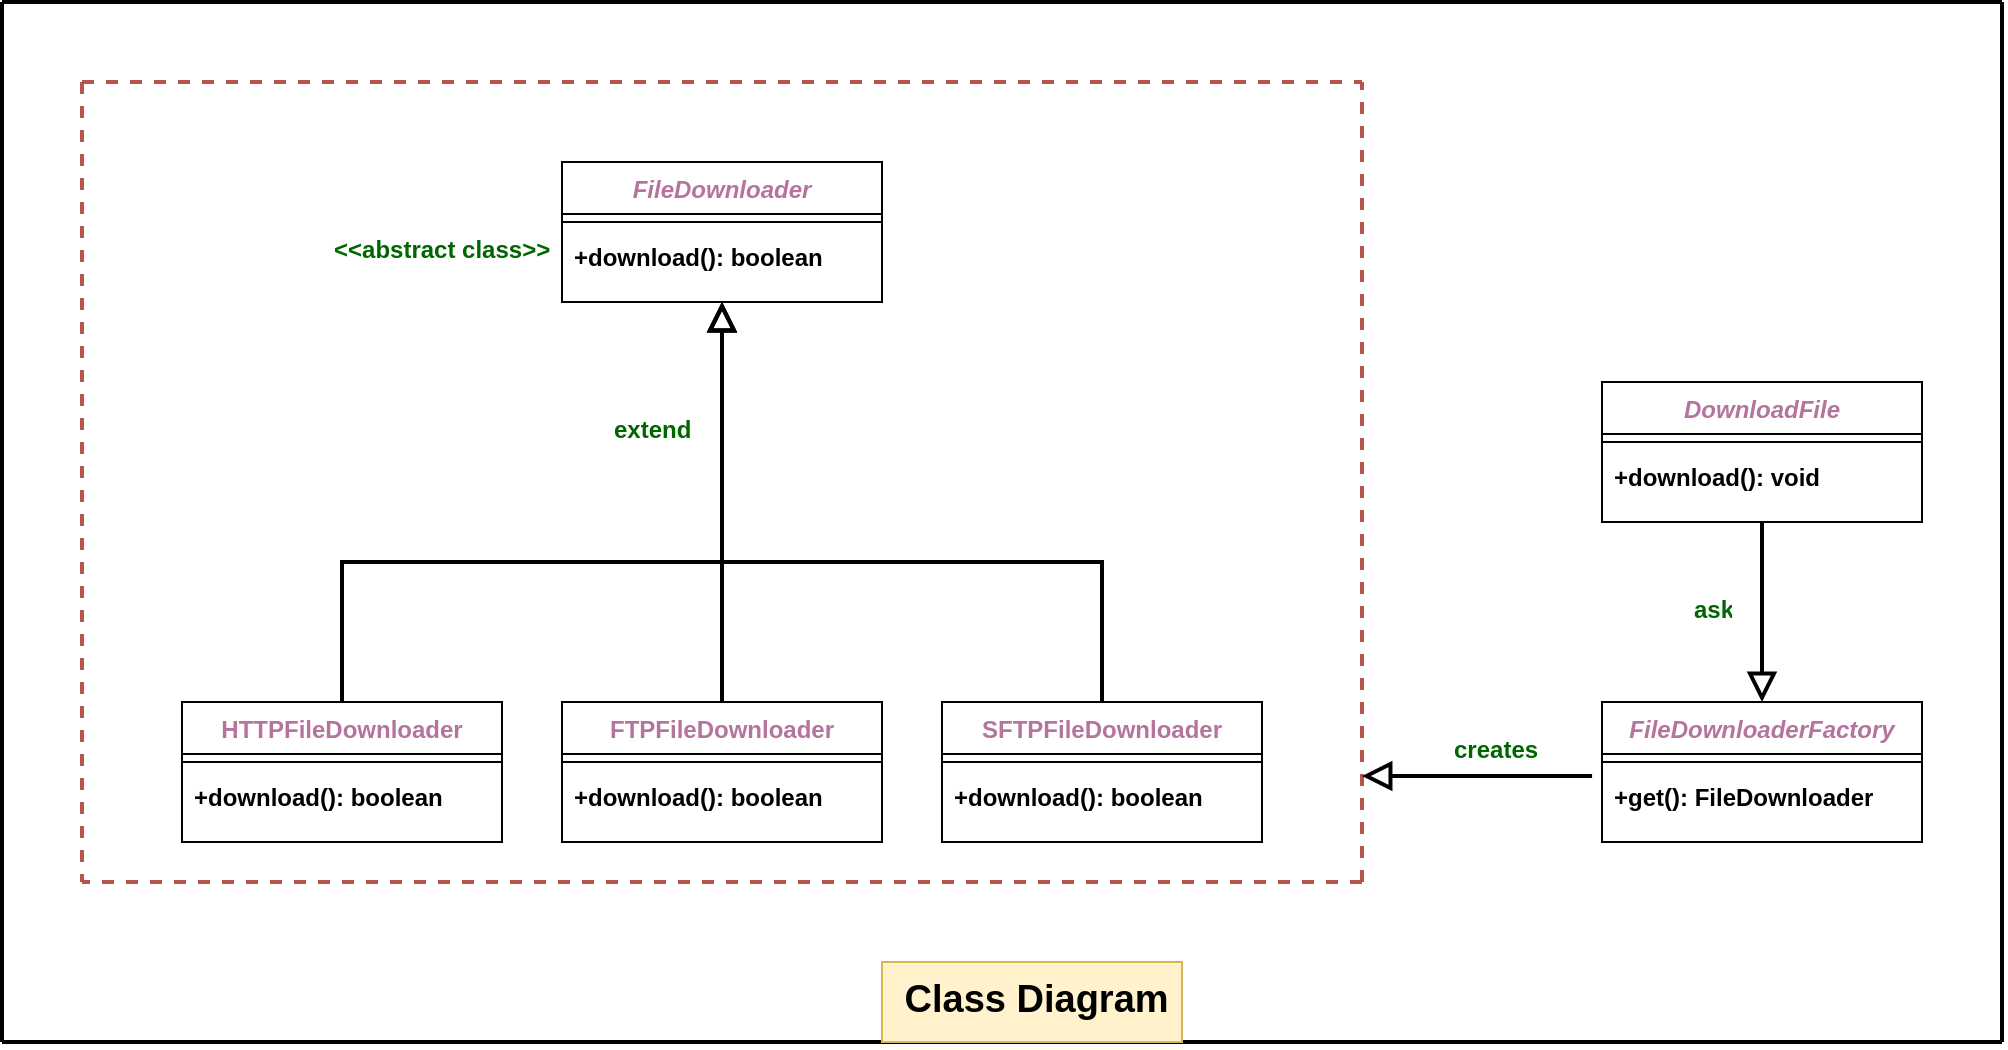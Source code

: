 <mxfile version="12.8.1" type="device"><diagram id="C5RBs43oDa-KdzZeNtuy" name="Page-1"><mxGraphModel dx="1253" dy="1663" grid="1" gridSize="10" guides="1" tooltips="1" connect="1" arrows="1" fold="1" page="1" pageScale="1" pageWidth="827" pageHeight="1169" math="0" shadow="0"><root><mxCell id="WIyWlLk6GJQsqaUBKTNV-0"/><mxCell id="WIyWlLk6GJQsqaUBKTNV-1" parent="WIyWlLk6GJQsqaUBKTNV-0"/><mxCell id="zkfFHV4jXpPFQw0GAbJ--0" value="FileDownloader" style="swimlane;fontStyle=3;align=center;verticalAlign=top;childLayout=stackLayout;horizontal=1;startSize=26;horizontalStack=0;resizeParent=1;resizeLast=0;collapsible=1;marginBottom=0;rounded=0;shadow=0;strokeWidth=1;fontColor=#B5739D;" parent="WIyWlLk6GJQsqaUBKTNV-1" vertex="1"><mxGeometry x="320" y="80" width="160" height="70" as="geometry"><mxRectangle x="230" y="140" width="160" height="26" as="alternateBounds"/></mxGeometry></mxCell><mxCell id="zkfFHV4jXpPFQw0GAbJ--4" value="" style="line;html=1;strokeWidth=1;align=left;verticalAlign=middle;spacingTop=-1;spacingLeft=3;spacingRight=3;rotatable=0;labelPosition=right;points=[];portConstraint=eastwest;" parent="zkfFHV4jXpPFQw0GAbJ--0" vertex="1"><mxGeometry y="26" width="160" height="8" as="geometry"/></mxCell><mxCell id="zkfFHV4jXpPFQw0GAbJ--5" value="+download(): boolean " style="text;align=left;verticalAlign=top;spacingLeft=4;spacingRight=4;overflow=hidden;rotatable=0;points=[[0,0.5],[1,0.5]];portConstraint=eastwest;fontStyle=1" parent="zkfFHV4jXpPFQw0GAbJ--0" vertex="1"><mxGeometry y="34" width="160" height="26" as="geometry"/></mxCell><mxCell id="zkfFHV4jXpPFQw0GAbJ--6" value="HTTPFileDownloader" style="swimlane;fontStyle=1;align=center;verticalAlign=top;childLayout=stackLayout;horizontal=1;startSize=26;horizontalStack=0;resizeParent=1;resizeLast=0;collapsible=1;marginBottom=0;rounded=0;shadow=0;strokeWidth=1;fontColor=#B5739D;" parent="WIyWlLk6GJQsqaUBKTNV-1" vertex="1"><mxGeometry x="130" y="350" width="160" height="70" as="geometry"><mxRectangle x="130" y="380" width="160" height="26" as="alternateBounds"/></mxGeometry></mxCell><mxCell id="zkfFHV4jXpPFQw0GAbJ--9" value="" style="line;html=1;strokeWidth=1;align=left;verticalAlign=middle;spacingTop=-1;spacingLeft=3;spacingRight=3;rotatable=0;labelPosition=right;points=[];portConstraint=eastwest;" parent="zkfFHV4jXpPFQw0GAbJ--6" vertex="1"><mxGeometry y="26" width="160" height="8" as="geometry"/></mxCell><mxCell id="zkfFHV4jXpPFQw0GAbJ--11" value="+download(): boolean" style="text;align=left;verticalAlign=top;spacingLeft=4;spacingRight=4;overflow=hidden;rotatable=0;points=[[0,0.5],[1,0.5]];portConstraint=eastwest;fontStyle=1" parent="zkfFHV4jXpPFQw0GAbJ--6" vertex="1"><mxGeometry y="34" width="160" height="26" as="geometry"/></mxCell><mxCell id="zkfFHV4jXpPFQw0GAbJ--12" value="" style="endArrow=block;endSize=10;endFill=0;shadow=0;strokeWidth=2;rounded=0;edgeStyle=elbowEdgeStyle;elbow=vertical;exitX=0.5;exitY=0;exitDx=0;exitDy=0;" parent="WIyWlLk6GJQsqaUBKTNV-1" source="zkfFHV4jXpPFQw0GAbJ--6" target="zkfFHV4jXpPFQw0GAbJ--0" edge="1"><mxGeometry width="160" relative="1" as="geometry"><mxPoint x="200" y="203" as="sourcePoint"/><mxPoint x="200" y="203" as="targetPoint"/><Array as="points"><mxPoint x="300" y="280"/><mxPoint x="250" y="280"/></Array></mxGeometry></mxCell><mxCell id="zkfFHV4jXpPFQw0GAbJ--16" value="" style="endArrow=block;endSize=10;endFill=0;shadow=0;strokeWidth=2;rounded=0;edgeStyle=elbowEdgeStyle;elbow=vertical;exitX=0.5;exitY=0;exitDx=0;exitDy=0;" parent="WIyWlLk6GJQsqaUBKTNV-1" source="fpxNUBzlMRsUXqM7zVZn-0" target="zkfFHV4jXpPFQw0GAbJ--0" edge="1"><mxGeometry width="160" relative="1" as="geometry"><mxPoint x="414" y="360" as="sourcePoint"/><mxPoint x="310" y="271" as="targetPoint"/><Array as="points"><mxPoint x="400" y="170"/><mxPoint x="430" y="220"/><mxPoint x="440" y="280"/><mxPoint x="320" y="280"/><mxPoint x="360" y="290"/><mxPoint x="380" y="275"/></Array></mxGeometry></mxCell><mxCell id="fpxNUBzlMRsUXqM7zVZn-0" value="FTPFileDownloader" style="swimlane;fontStyle=1;align=center;verticalAlign=top;childLayout=stackLayout;horizontal=1;startSize=26;horizontalStack=0;resizeParent=1;resizeLast=0;collapsible=1;marginBottom=0;rounded=0;shadow=0;strokeWidth=1;fontColor=#B5739D;" vertex="1" parent="WIyWlLk6GJQsqaUBKTNV-1"><mxGeometry x="320" y="350" width="160" height="70" as="geometry"><mxRectangle x="130" y="380" width="160" height="26" as="alternateBounds"/></mxGeometry></mxCell><mxCell id="fpxNUBzlMRsUXqM7zVZn-1" value="" style="line;html=1;strokeWidth=1;align=left;verticalAlign=middle;spacingTop=-1;spacingLeft=3;spacingRight=3;rotatable=0;labelPosition=right;points=[];portConstraint=eastwest;" vertex="1" parent="fpxNUBzlMRsUXqM7zVZn-0"><mxGeometry y="26" width="160" height="8" as="geometry"/></mxCell><mxCell id="fpxNUBzlMRsUXqM7zVZn-2" value="+download(): boolean" style="text;align=left;verticalAlign=top;spacingLeft=4;spacingRight=4;overflow=hidden;rotatable=0;points=[[0,0.5],[1,0.5]];portConstraint=eastwest;fontStyle=1" vertex="1" parent="fpxNUBzlMRsUXqM7zVZn-0"><mxGeometry y="34" width="160" height="26" as="geometry"/></mxCell><mxCell id="fpxNUBzlMRsUXqM7zVZn-3" value="SFTPFileDownloader" style="swimlane;fontStyle=1;align=center;verticalAlign=top;childLayout=stackLayout;horizontal=1;startSize=26;horizontalStack=0;resizeParent=1;resizeLast=0;collapsible=1;marginBottom=0;rounded=0;shadow=0;strokeWidth=1;fontColor=#B5739D;" vertex="1" parent="WIyWlLk6GJQsqaUBKTNV-1"><mxGeometry x="510" y="350" width="160" height="70" as="geometry"><mxRectangle x="130" y="380" width="160" height="26" as="alternateBounds"/></mxGeometry></mxCell><mxCell id="fpxNUBzlMRsUXqM7zVZn-4" value="" style="line;html=1;strokeWidth=1;align=left;verticalAlign=middle;spacingTop=-1;spacingLeft=3;spacingRight=3;rotatable=0;labelPosition=right;points=[];portConstraint=eastwest;" vertex="1" parent="fpxNUBzlMRsUXqM7zVZn-3"><mxGeometry y="26" width="160" height="8" as="geometry"/></mxCell><mxCell id="fpxNUBzlMRsUXqM7zVZn-5" value="+download(): boolean" style="text;align=left;verticalAlign=top;spacingLeft=4;spacingRight=4;overflow=hidden;rotatable=0;points=[[0,0.5],[1,0.5]];portConstraint=eastwest;fontStyle=1" vertex="1" parent="fpxNUBzlMRsUXqM7zVZn-3"><mxGeometry y="34" width="160" height="26" as="geometry"/></mxCell><mxCell id="fpxNUBzlMRsUXqM7zVZn-7" value="" style="endArrow=block;endSize=10;endFill=0;shadow=0;strokeWidth=2;rounded=0;edgeStyle=elbowEdgeStyle;elbow=vertical;exitX=0.5;exitY=0;exitDx=0;exitDy=0;" edge="1" parent="WIyWlLk6GJQsqaUBKTNV-1" source="fpxNUBzlMRsUXqM7zVZn-3"><mxGeometry width="160" relative="1" as="geometry"><mxPoint x="620" y="340" as="sourcePoint"/><mxPoint x="400" y="150" as="targetPoint"/><Array as="points"><mxPoint x="540" y="280"/></Array></mxGeometry></mxCell><mxCell id="fpxNUBzlMRsUXqM7zVZn-8" value="&lt;&lt;abstract class&gt;&gt;" style="text;align=left;verticalAlign=top;spacingLeft=4;spacingRight=4;overflow=hidden;rotatable=0;points=[[0,0.5],[1,0.5]];portConstraint=eastwest;fontStyle=1;fontColor=#006600;" vertex="1" parent="WIyWlLk6GJQsqaUBKTNV-1"><mxGeometry x="200" y="110" width="120" height="26" as="geometry"/></mxCell><mxCell id="fpxNUBzlMRsUXqM7zVZn-9" value="extends " style="text;align=left;verticalAlign=top;spacingLeft=4;spacingRight=4;overflow=hidden;rotatable=0;points=[[0,0.5],[1,0.5]];portConstraint=eastwest;fontStyle=1;fontColor=#006600;" vertex="1" parent="WIyWlLk6GJQsqaUBKTNV-1"><mxGeometry x="340" y="200" width="50" height="26" as="geometry"/></mxCell><mxCell id="fpxNUBzlMRsUXqM7zVZn-11" value="" style="endArrow=none;dashed=1;html=1;fontColor=#006600;fontStyle=0;strokeWidth=2;fillColor=#f8cecc;strokeColor=#b85450;" edge="1" parent="WIyWlLk6GJQsqaUBKTNV-1"><mxGeometry width="50" height="50" relative="1" as="geometry"><mxPoint x="80" y="40" as="sourcePoint"/><mxPoint x="720" y="40" as="targetPoint"/><Array as="points"><mxPoint x="130" y="40"/></Array></mxGeometry></mxCell><mxCell id="fpxNUBzlMRsUXqM7zVZn-12" value="" style="endArrow=none;dashed=1;html=1;fontColor=#006600;fontStyle=0;strokeWidth=2;fillColor=#f8cecc;strokeColor=#b85450;" edge="1" parent="WIyWlLk6GJQsqaUBKTNV-1"><mxGeometry width="50" height="50" relative="1" as="geometry"><mxPoint x="720" y="440" as="sourcePoint"/><mxPoint x="720" y="40" as="targetPoint"/><Array as="points"/></mxGeometry></mxCell><mxCell id="fpxNUBzlMRsUXqM7zVZn-13" value="" style="endArrow=none;dashed=1;html=1;fontColor=#006600;fontStyle=0;strokeWidth=2;fillColor=#f8cecc;strokeColor=#b85450;" edge="1" parent="WIyWlLk6GJQsqaUBKTNV-1"><mxGeometry width="50" height="50" relative="1" as="geometry"><mxPoint x="720" y="440" as="sourcePoint"/><mxPoint x="80" y="440" as="targetPoint"/><Array as="points"/></mxGeometry></mxCell><mxCell id="fpxNUBzlMRsUXqM7zVZn-14" value="" style="endArrow=none;dashed=1;html=1;fontColor=#006600;fontStyle=0;strokeWidth=2;fillColor=#f8cecc;strokeColor=#b85450;" edge="1" parent="WIyWlLk6GJQsqaUBKTNV-1"><mxGeometry width="50" height="50" relative="1" as="geometry"><mxPoint x="80" y="40" as="sourcePoint"/><mxPoint x="80" y="440" as="targetPoint"/><Array as="points"/></mxGeometry></mxCell><mxCell id="fpxNUBzlMRsUXqM7zVZn-15" value="FileDownloaderFactory" style="swimlane;fontStyle=3;align=center;verticalAlign=top;childLayout=stackLayout;horizontal=1;startSize=26;horizontalStack=0;resizeParent=1;resizeLast=0;collapsible=1;marginBottom=0;rounded=0;shadow=0;strokeWidth=1;fontColor=#B5739D;" vertex="1" parent="WIyWlLk6GJQsqaUBKTNV-1"><mxGeometry x="840" y="350" width="160" height="70" as="geometry"><mxRectangle x="230" y="140" width="160" height="26" as="alternateBounds"/></mxGeometry></mxCell><mxCell id="fpxNUBzlMRsUXqM7zVZn-16" value="" style="line;html=1;strokeWidth=1;align=left;verticalAlign=middle;spacingTop=-1;spacingLeft=3;spacingRight=3;rotatable=0;labelPosition=right;points=[];portConstraint=eastwest;" vertex="1" parent="fpxNUBzlMRsUXqM7zVZn-15"><mxGeometry y="26" width="160" height="8" as="geometry"/></mxCell><mxCell id="fpxNUBzlMRsUXqM7zVZn-17" value="+get(): FileDownloader " style="text;align=left;verticalAlign=top;spacingLeft=4;spacingRight=4;overflow=hidden;rotatable=0;points=[[0,0.5],[1,0.5]];portConstraint=eastwest;fontStyle=1" vertex="1" parent="fpxNUBzlMRsUXqM7zVZn-15"><mxGeometry y="34" width="160" height="26" as="geometry"/></mxCell><mxCell id="fpxNUBzlMRsUXqM7zVZn-18" value="" style="endArrow=block;endSize=10;endFill=0;shadow=0;strokeWidth=2;rounded=0;edgeStyle=elbowEdgeStyle;elbow=vertical;exitX=-0.031;exitY=0.115;exitDx=0;exitDy=0;exitPerimeter=0;" edge="1" parent="WIyWlLk6GJQsqaUBKTNV-1" source="fpxNUBzlMRsUXqM7zVZn-17"><mxGeometry width="160" relative="1" as="geometry"><mxPoint x="600" y="360" as="sourcePoint"/><mxPoint x="720" y="387" as="targetPoint"/><Array as="points"><mxPoint x="790" y="387"/></Array></mxGeometry></mxCell><mxCell id="fpxNUBzlMRsUXqM7zVZn-19" value="creates" style="text;align=left;verticalAlign=top;spacingLeft=4;spacingRight=4;overflow=hidden;rotatable=0;points=[[0,0.5],[1,0.5]];portConstraint=eastwest;fontStyle=1;fontColor=#006600;" vertex="1" parent="WIyWlLk6GJQsqaUBKTNV-1"><mxGeometry x="760" y="360" width="60" height="26" as="geometry"/></mxCell><mxCell id="fpxNUBzlMRsUXqM7zVZn-20" value="DownloadFile" style="swimlane;fontStyle=3;align=center;verticalAlign=top;childLayout=stackLayout;horizontal=1;startSize=26;horizontalStack=0;resizeParent=1;resizeLast=0;collapsible=1;marginBottom=0;rounded=0;shadow=0;strokeWidth=1;fontColor=#B5739D;" vertex="1" parent="WIyWlLk6GJQsqaUBKTNV-1"><mxGeometry x="840" y="190" width="160" height="70" as="geometry"><mxRectangle x="230" y="140" width="160" height="26" as="alternateBounds"/></mxGeometry></mxCell><mxCell id="fpxNUBzlMRsUXqM7zVZn-21" value="" style="line;html=1;strokeWidth=1;align=left;verticalAlign=middle;spacingTop=-1;spacingLeft=3;spacingRight=3;rotatable=0;labelPosition=right;points=[];portConstraint=eastwest;" vertex="1" parent="fpxNUBzlMRsUXqM7zVZn-20"><mxGeometry y="26" width="160" height="8" as="geometry"/></mxCell><mxCell id="fpxNUBzlMRsUXqM7zVZn-22" value="+download(): void " style="text;align=left;verticalAlign=top;spacingLeft=4;spacingRight=4;overflow=hidden;rotatable=0;points=[[0,0.5],[1,0.5]];portConstraint=eastwest;fontStyle=1" vertex="1" parent="fpxNUBzlMRsUXqM7zVZn-20"><mxGeometry y="34" width="160" height="26" as="geometry"/></mxCell><mxCell id="fpxNUBzlMRsUXqM7zVZn-23" value="" style="endArrow=block;endSize=10;endFill=0;shadow=0;strokeWidth=2;rounded=0;edgeStyle=elbowEdgeStyle;elbow=vertical;exitX=0.5;exitY=1;exitDx=0;exitDy=0;" edge="1" parent="WIyWlLk6GJQsqaUBKTNV-1" source="fpxNUBzlMRsUXqM7zVZn-20" target="fpxNUBzlMRsUXqM7zVZn-15"><mxGeometry width="160" relative="1" as="geometry"><mxPoint x="845.04" y="396.99" as="sourcePoint"/><mxPoint x="730" y="397" as="targetPoint"/><Array as="points"><mxPoint x="920" y="270"/></Array></mxGeometry></mxCell><mxCell id="fpxNUBzlMRsUXqM7zVZn-24" value="asks" style="text;align=left;verticalAlign=top;spacingLeft=4;spacingRight=4;overflow=hidden;rotatable=0;points=[[0,0.5],[1,0.5]];portConstraint=eastwest;fontStyle=1;fontColor=#006600;" vertex="1" parent="WIyWlLk6GJQsqaUBKTNV-1"><mxGeometry x="880" y="290" width="30" height="26" as="geometry"/></mxCell><mxCell id="fpxNUBzlMRsUXqM7zVZn-25" value="" style="endArrow=none;html=1;strokeWidth=2;fontColor=#006600;" edge="1" parent="WIyWlLk6GJQsqaUBKTNV-1"><mxGeometry width="50" height="50" relative="1" as="geometry"><mxPoint x="40" y="520" as="sourcePoint"/><mxPoint x="40" as="targetPoint"/><Array as="points"/></mxGeometry></mxCell><mxCell id="fpxNUBzlMRsUXqM7zVZn-26" value="" style="endArrow=none;html=1;strokeWidth=2;fontColor=#006600;" edge="1" parent="WIyWlLk6GJQsqaUBKTNV-1"><mxGeometry width="50" height="50" relative="1" as="geometry"><mxPoint x="40" y="520" as="sourcePoint"/><mxPoint x="1040" y="520" as="targetPoint"/><Array as="points"/></mxGeometry></mxCell><mxCell id="fpxNUBzlMRsUXqM7zVZn-27" value="" style="endArrow=none;html=1;strokeWidth=2;fontColor=#006600;" edge="1" parent="WIyWlLk6GJQsqaUBKTNV-1"><mxGeometry width="50" height="50" relative="1" as="geometry"><mxPoint x="1040" as="sourcePoint"/><mxPoint x="1040" y="520" as="targetPoint"/><Array as="points"/></mxGeometry></mxCell><mxCell id="fpxNUBzlMRsUXqM7zVZn-28" value="" style="endArrow=none;html=1;strokeWidth=2;fontColor=#006600;" edge="1" parent="WIyWlLk6GJQsqaUBKTNV-1"><mxGeometry width="50" height="50" relative="1" as="geometry"><mxPoint x="1040" as="sourcePoint"/><mxPoint x="40" as="targetPoint"/><Array as="points"/></mxGeometry></mxCell><mxCell id="fpxNUBzlMRsUXqM7zVZn-29" value=" Class Diagram" style="text;align=left;verticalAlign=top;spacingLeft=4;spacingRight=4;overflow=hidden;rotatable=0;points=[[0,0.5],[1,0.5]];portConstraint=eastwest;fontStyle=1;fillColor=#fff2cc;strokeColor=#d6b656;fontSize=19;" vertex="1" parent="WIyWlLk6GJQsqaUBKTNV-1"><mxGeometry x="480" y="480" width="150" height="40" as="geometry"/></mxCell></root></mxGraphModel></diagram></mxfile>